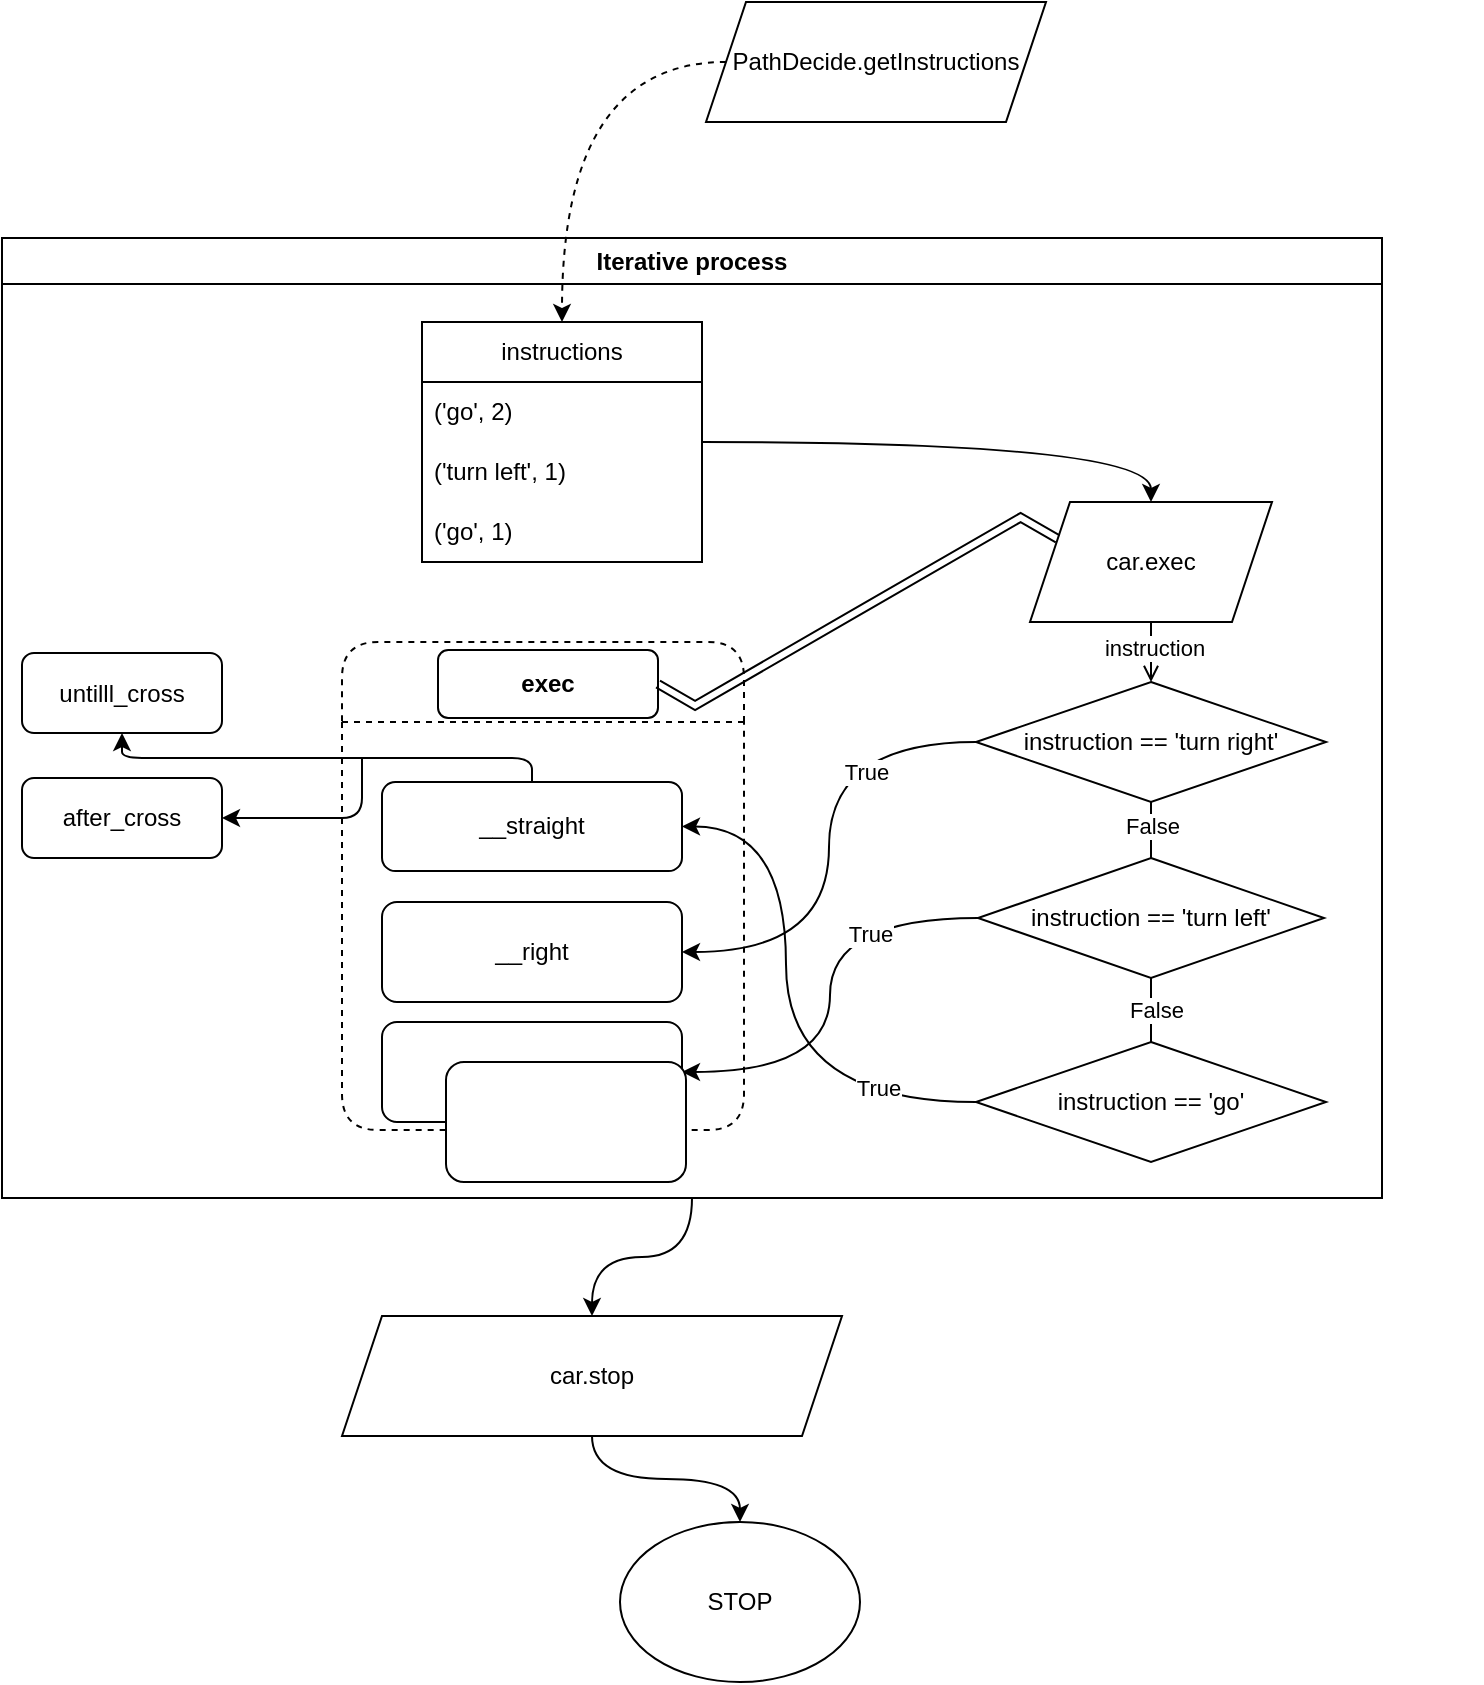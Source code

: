 <mxfile version="22.0.8" type="github">
  <diagram name="페이지-1" id="peBdSjbYWjGwkeM5FC9v">
    <mxGraphModel dx="2620" dy="2147" grid="1" gridSize="10" guides="1" tooltips="1" connect="1" arrows="1" fold="1" page="1" pageScale="1" pageWidth="827" pageHeight="1169" math="0" shadow="0">
      <root>
        <mxCell id="0" />
        <mxCell id="1" parent="0" />
        <mxCell id="a9alraJZFlsGmdT-zWyM-28" value="" style="group" vertex="1" connectable="0" parent="1">
          <mxGeometry x="-772" y="-770" width="730" height="290" as="geometry" />
        </mxCell>
        <mxCell id="a9alraJZFlsGmdT-zWyM-14" value="" style="group;rounded=1;" vertex="1" connectable="0" parent="a9alraJZFlsGmdT-zWyM-28">
          <mxGeometry x="160" width="201" height="244" as="geometry" />
        </mxCell>
        <mxCell id="a9alraJZFlsGmdT-zWyM-17" value="" style="swimlane;whiteSpace=wrap;html=1;dashed=1;startSize=40;swimlaneLine=1;rounded=1;" vertex="1" parent="a9alraJZFlsGmdT-zWyM-14">
          <mxGeometry width="201" height="244" as="geometry" />
        </mxCell>
        <mxCell id="a9alraJZFlsGmdT-zWyM-18" value="exec" style="rounded=1;whiteSpace=wrap;html=1;swimlaneLine=1;fontStyle=1" vertex="1" parent="a9alraJZFlsGmdT-zWyM-17">
          <mxGeometry x="48" y="4" width="110" height="34" as="geometry" />
        </mxCell>
        <mxCell id="a9alraJZFlsGmdT-zWyM-19" value="untilll_cross" style="whiteSpace=wrap;html=1;rounded=1;" vertex="1" parent="a9alraJZFlsGmdT-zWyM-17">
          <mxGeometry x="-160" y="5.5" width="100" height="40" as="geometry" />
        </mxCell>
        <mxCell id="a9alraJZFlsGmdT-zWyM-20" value="__straight" style="whiteSpace=wrap;html=1;rounded=1;" vertex="1" parent="a9alraJZFlsGmdT-zWyM-17">
          <mxGeometry x="20" y="70" width="150" height="44.5" as="geometry" />
        </mxCell>
        <mxCell id="a9alraJZFlsGmdT-zWyM-21" value="" style="edgeStyle=elbowEdgeStyle;elbow=vertical;html=1;rounded=1;curved=0;sourcePerimeterSpacing=0;targetPerimeterSpacing=0;startSize=6;endSize=6;" edge="1" parent="a9alraJZFlsGmdT-zWyM-17" source="a9alraJZFlsGmdT-zWyM-20" target="a9alraJZFlsGmdT-zWyM-19">
          <mxGeometry relative="1" as="geometry" />
        </mxCell>
        <mxCell id="a9alraJZFlsGmdT-zWyM-16" value="__right" style="rounded=1;whiteSpace=wrap;html=1;" vertex="1" parent="a9alraJZFlsGmdT-zWyM-17">
          <mxGeometry x="20" y="130" width="150" height="50" as="geometry" />
        </mxCell>
        <mxCell id="a9alraJZFlsGmdT-zWyM-15" value="__left" style="rounded=1;whiteSpace=wrap;html=1;" vertex="1" parent="a9alraJZFlsGmdT-zWyM-17">
          <mxGeometry x="20" y="190" width="150" height="50" as="geometry" />
        </mxCell>
        <mxCell id="a9alraJZFlsGmdT-zWyM-26" value="after_cross" style="whiteSpace=wrap;html=1;rounded=1;" vertex="1" parent="a9alraJZFlsGmdT-zWyM-28">
          <mxGeometry y="68" width="100" height="40" as="geometry" />
        </mxCell>
        <mxCell id="a9alraJZFlsGmdT-zWyM-27" value="" style="edgeStyle=elbowEdgeStyle;elbow=vertical;html=1;rounded=1;curved=0;sourcePerimeterSpacing=0;targetPerimeterSpacing=0;startSize=6;endSize=6;entryX=1;entryY=0.5;entryDx=0;entryDy=0;" edge="1" parent="a9alraJZFlsGmdT-zWyM-28" target="a9alraJZFlsGmdT-zWyM-26">
          <mxGeometry relative="1" as="geometry">
            <mxPoint x="170" y="58" as="sourcePoint" />
            <mxPoint x="110" y="88" as="targetPoint" />
            <Array as="points">
              <mxPoint x="140" y="88" />
            </Array>
          </mxGeometry>
        </mxCell>
        <mxCell id="a9alraJZFlsGmdT-zWyM-54" value="Iterative process" style="swimlane;whiteSpace=wrap;html=1;" vertex="1" parent="a9alraJZFlsGmdT-zWyM-28">
          <mxGeometry x="-10" y="-202" width="690" height="480" as="geometry" />
        </mxCell>
        <mxCell id="a9alraJZFlsGmdT-zWyM-2" value="instructions" style="swimlane;fontStyle=0;childLayout=stackLayout;horizontal=1;startSize=30;horizontalStack=0;resizeParent=1;resizeParentMax=0;resizeLast=0;collapsible=1;marginBottom=0;whiteSpace=wrap;html=1;" vertex="1" parent="a9alraJZFlsGmdT-zWyM-54">
          <mxGeometry x="210" y="42" width="140" height="120" as="geometry" />
        </mxCell>
        <mxCell id="a9alraJZFlsGmdT-zWyM-3" value="(&#39;go&#39;, 2)" style="text;strokeColor=none;fillColor=none;align=left;verticalAlign=middle;spacingLeft=4;spacingRight=4;overflow=hidden;points=[[0,0.5],[1,0.5]];portConstraint=eastwest;rotatable=0;whiteSpace=wrap;html=1;" vertex="1" parent="a9alraJZFlsGmdT-zWyM-2">
          <mxGeometry y="30" width="140" height="30" as="geometry" />
        </mxCell>
        <mxCell id="a9alraJZFlsGmdT-zWyM-4" value="(&#39;turn left&#39;, 1)" style="text;strokeColor=none;fillColor=none;align=left;verticalAlign=middle;spacingLeft=4;spacingRight=4;overflow=hidden;points=[[0,0.5],[1,0.5]];portConstraint=eastwest;rotatable=0;whiteSpace=wrap;html=1;" vertex="1" parent="a9alraJZFlsGmdT-zWyM-2">
          <mxGeometry y="60" width="140" height="30" as="geometry" />
        </mxCell>
        <mxCell id="a9alraJZFlsGmdT-zWyM-5" value="(&#39;go&#39;, 1)" style="text;strokeColor=none;fillColor=none;align=left;verticalAlign=middle;spacingLeft=4;spacingRight=4;overflow=hidden;points=[[0,0.5],[1,0.5]];portConstraint=eastwest;rotatable=0;whiteSpace=wrap;html=1;" vertex="1" parent="a9alraJZFlsGmdT-zWyM-2">
          <mxGeometry y="90" width="140" height="30" as="geometry" />
        </mxCell>
        <mxCell id="a9alraJZFlsGmdT-zWyM-6" style="edgeStyle=orthogonalEdgeStyle;rounded=0;orthogonalLoop=1;jettySize=auto;html=1;entryX=0.5;entryY=0;entryDx=0;entryDy=0;curved=1;" edge="1" parent="1" source="a9alraJZFlsGmdT-zWyM-2" target="a9alraJZFlsGmdT-zWyM-7">
          <mxGeometry relative="1" as="geometry">
            <mxPoint x="-400" y="-770" as="targetPoint" />
          </mxGeometry>
        </mxCell>
        <mxCell id="a9alraJZFlsGmdT-zWyM-34" style="edgeStyle=orthogonalEdgeStyle;rounded=0;orthogonalLoop=1;jettySize=auto;html=1;endArrow=open;endFill=0;" edge="1" parent="1" source="a9alraJZFlsGmdT-zWyM-7" target="a9alraJZFlsGmdT-zWyM-12">
          <mxGeometry relative="1" as="geometry" />
        </mxCell>
        <mxCell id="a9alraJZFlsGmdT-zWyM-44" value="instruction" style="edgeLabel;html=1;align=center;verticalAlign=middle;resizable=0;points=[];" vertex="1" connectable="0" parent="a9alraJZFlsGmdT-zWyM-34">
          <mxGeometry x="-0.3" y="-1" relative="1" as="geometry">
            <mxPoint x="2" y="-5" as="offset" />
          </mxGeometry>
        </mxCell>
        <mxCell id="a9alraJZFlsGmdT-zWyM-7" value="car.exec" style="shape=parallelogram;perimeter=parallelogramPerimeter;whiteSpace=wrap;html=1;fixedSize=1;" vertex="1" parent="1">
          <mxGeometry x="-268" y="-840" width="121" height="60" as="geometry" />
        </mxCell>
        <mxCell id="a9alraJZFlsGmdT-zWyM-30" style="edgeStyle=isometricEdgeStyle;rounded=0;orthogonalLoop=1;jettySize=auto;html=1;shape=link;elbow=vertical;exitX=0;exitY=0.25;exitDx=0;exitDy=0;entryX=1;entryY=0.5;entryDx=0;entryDy=0;" edge="1" parent="1" source="a9alraJZFlsGmdT-zWyM-7" target="a9alraJZFlsGmdT-zWyM-18">
          <mxGeometry relative="1" as="geometry" />
        </mxCell>
        <mxCell id="a9alraJZFlsGmdT-zWyM-9" value="PathDecide.getInstructions" style="shape=parallelogram;perimeter=parallelogramPerimeter;whiteSpace=wrap;html=1;fixedSize=1;" vertex="1" parent="1">
          <mxGeometry x="-430" y="-1090" width="170" height="60" as="geometry" />
        </mxCell>
        <mxCell id="a9alraJZFlsGmdT-zWyM-10" style="edgeStyle=orthogonalEdgeStyle;rounded=0;orthogonalLoop=1;jettySize=auto;html=1;curved=1;entryX=0.5;entryY=0;entryDx=0;entryDy=0;dashed=1;" edge="1" parent="1" source="a9alraJZFlsGmdT-zWyM-9" target="a9alraJZFlsGmdT-zWyM-2">
          <mxGeometry relative="1" as="geometry">
            <mxPoint x="-400" y="-940" as="targetPoint" />
          </mxGeometry>
        </mxCell>
        <mxCell id="a9alraJZFlsGmdT-zWyM-35" style="edgeStyle=orthogonalEdgeStyle;rounded=0;orthogonalLoop=1;jettySize=auto;html=1;entryX=1;entryY=0.5;entryDx=0;entryDy=0;curved=1;" edge="1" parent="1" source="a9alraJZFlsGmdT-zWyM-12" target="a9alraJZFlsGmdT-zWyM-16">
          <mxGeometry relative="1" as="geometry" />
        </mxCell>
        <mxCell id="a9alraJZFlsGmdT-zWyM-36" value="True" style="edgeLabel;html=1;align=center;verticalAlign=middle;resizable=0;points=[];" vertex="1" connectable="0" parent="a9alraJZFlsGmdT-zWyM-35">
          <mxGeometry x="0.001" relative="1" as="geometry">
            <mxPoint x="18" y="-38" as="offset" />
          </mxGeometry>
        </mxCell>
        <mxCell id="a9alraJZFlsGmdT-zWyM-40" value="" style="edgeStyle=orthogonalEdgeStyle;rounded=0;orthogonalLoop=1;jettySize=auto;html=1;endArrow=none;endFill=0;" edge="1" parent="1" source="a9alraJZFlsGmdT-zWyM-12" target="a9alraJZFlsGmdT-zWyM-39">
          <mxGeometry relative="1" as="geometry" />
        </mxCell>
        <mxCell id="a9alraJZFlsGmdT-zWyM-45" value="False" style="edgeLabel;html=1;align=center;verticalAlign=middle;resizable=0;points=[];" vertex="1" connectable="0" parent="a9alraJZFlsGmdT-zWyM-40">
          <mxGeometry x="-0.611" y="2" relative="1" as="geometry">
            <mxPoint x="-2" y="2" as="offset" />
          </mxGeometry>
        </mxCell>
        <mxCell id="a9alraJZFlsGmdT-zWyM-12" value="instruction == &#39;turn right&#39;" style="rhombus;whiteSpace=wrap;html=1;" vertex="1" parent="1">
          <mxGeometry x="-295" y="-750" width="175" height="60" as="geometry" />
        </mxCell>
        <mxCell id="a9alraJZFlsGmdT-zWyM-41" style="edgeStyle=orthogonalEdgeStyle;rounded=0;orthogonalLoop=1;jettySize=auto;html=1;curved=1;entryX=1;entryY=0.5;entryDx=0;entryDy=0;" edge="1" parent="1" source="a9alraJZFlsGmdT-zWyM-39" target="a9alraJZFlsGmdT-zWyM-15">
          <mxGeometry relative="1" as="geometry" />
        </mxCell>
        <mxCell id="a9alraJZFlsGmdT-zWyM-49" value="True" style="edgeLabel;html=1;align=center;verticalAlign=middle;resizable=0;points=[];" vertex="1" connectable="0" parent="a9alraJZFlsGmdT-zWyM-41">
          <mxGeometry x="0.026" y="-1" relative="1" as="geometry">
            <mxPoint x="21" y="-34" as="offset" />
          </mxGeometry>
        </mxCell>
        <mxCell id="a9alraJZFlsGmdT-zWyM-43" value="" style="edgeStyle=orthogonalEdgeStyle;rounded=0;orthogonalLoop=1;jettySize=auto;html=1;endArrow=none;endFill=0;" edge="1" parent="1" source="a9alraJZFlsGmdT-zWyM-39" target="a9alraJZFlsGmdT-zWyM-42">
          <mxGeometry relative="1" as="geometry" />
        </mxCell>
        <mxCell id="a9alraJZFlsGmdT-zWyM-50" value="False" style="edgeLabel;html=1;align=center;verticalAlign=middle;resizable=0;points=[];" vertex="1" connectable="0" parent="a9alraJZFlsGmdT-zWyM-43">
          <mxGeometry x="0.306" y="2" relative="1" as="geometry">
            <mxPoint as="offset" />
          </mxGeometry>
        </mxCell>
        <mxCell id="a9alraJZFlsGmdT-zWyM-39" value="instruction == &#39;turn left&#39;" style="rhombus;whiteSpace=wrap;html=1;" vertex="1" parent="1">
          <mxGeometry x="-294" y="-662" width="173" height="60" as="geometry" />
        </mxCell>
        <mxCell id="a9alraJZFlsGmdT-zWyM-47" style="edgeStyle=orthogonalEdgeStyle;rounded=0;orthogonalLoop=1;jettySize=auto;html=1;curved=1;entryX=1;entryY=0.5;entryDx=0;entryDy=0;" edge="1" parent="1" source="a9alraJZFlsGmdT-zWyM-42" target="a9alraJZFlsGmdT-zWyM-20">
          <mxGeometry relative="1" as="geometry">
            <mxPoint x="-360" y="-580" as="targetPoint" />
            <Array as="points">
              <mxPoint x="-390" y="-540" />
              <mxPoint x="-390" y="-678" />
            </Array>
          </mxGeometry>
        </mxCell>
        <mxCell id="a9alraJZFlsGmdT-zWyM-52" value="True" style="edgeLabel;html=1;align=center;verticalAlign=middle;resizable=0;points=[];" vertex="1" connectable="0" parent="a9alraJZFlsGmdT-zWyM-47">
          <mxGeometry x="-0.651" y="-7" relative="1" as="geometry">
            <mxPoint as="offset" />
          </mxGeometry>
        </mxCell>
        <mxCell id="a9alraJZFlsGmdT-zWyM-42" value="instruction == &#39;go&#39;" style="rhombus;whiteSpace=wrap;html=1;" vertex="1" parent="1">
          <mxGeometry x="-295" y="-570" width="175" height="60" as="geometry" />
        </mxCell>
        <mxCell id="a9alraJZFlsGmdT-zWyM-59" value="" style="edgeStyle=orthogonalEdgeStyle;rounded=0;orthogonalLoop=1;jettySize=auto;html=1;curved=1;" edge="1" parent="1" source="a9alraJZFlsGmdT-zWyM-55" target="a9alraJZFlsGmdT-zWyM-58">
          <mxGeometry relative="1" as="geometry" />
        </mxCell>
        <mxCell id="a9alraJZFlsGmdT-zWyM-55" value="car.stop" style="shape=parallelogram;perimeter=parallelogramPerimeter;whiteSpace=wrap;html=1;fixedSize=1;" vertex="1" parent="1">
          <mxGeometry x="-612" y="-433" width="250" height="60" as="geometry" />
        </mxCell>
        <mxCell id="a9alraJZFlsGmdT-zWyM-56" style="edgeStyle=orthogonalEdgeStyle;rounded=0;orthogonalLoop=1;jettySize=auto;html=1;entryX=0.5;entryY=0;entryDx=0;entryDy=0;endArrow=classic;endFill=1;curved=1;" edge="1" parent="1" source="a9alraJZFlsGmdT-zWyM-54" target="a9alraJZFlsGmdT-zWyM-55">
          <mxGeometry relative="1" as="geometry" />
        </mxCell>
        <mxCell id="a9alraJZFlsGmdT-zWyM-57" value="" style="rounded=1;whiteSpace=wrap;html=1;" vertex="1" parent="1">
          <mxGeometry x="-560" y="-560" width="120" height="60" as="geometry" />
        </mxCell>
        <mxCell id="a9alraJZFlsGmdT-zWyM-58" value="STOP" style="ellipse;whiteSpace=wrap;html=1;" vertex="1" parent="1">
          <mxGeometry x="-473" y="-330" width="120" height="80" as="geometry" />
        </mxCell>
      </root>
    </mxGraphModel>
  </diagram>
</mxfile>
